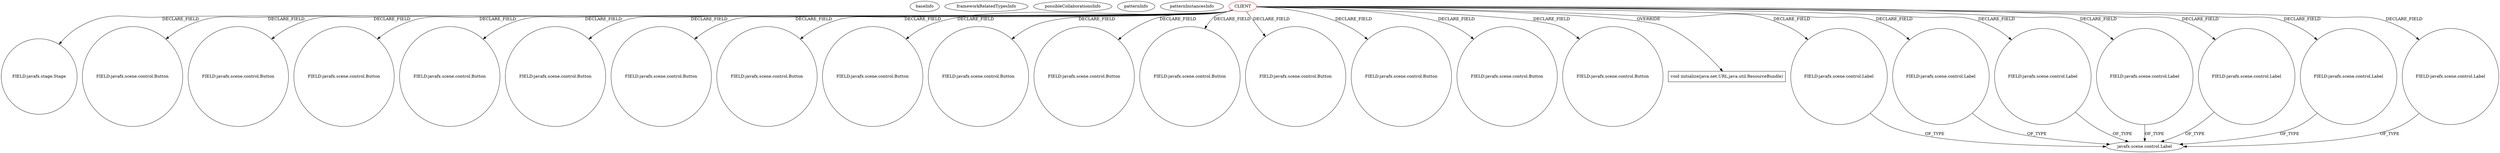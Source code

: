 digraph {
baseInfo[graphId=501,category="pattern",isAnonymous=false,possibleRelation=false]
frameworkRelatedTypesInfo[]
possibleCollaborationsInfo[]
patternInfo[frequency=2.0,patternRootClient=0]
patternInstancesInfo[0="walker-clint-AIProj3~/walker-clint-AIProj3/AIProj3-master/src/application/GameBoardController.java~GameBoardController~4712",1="RomeoGolf-BC~/RomeoGolf-BC/BC-master/src/romeogolf/bc/MainController.java~MainController~1142"]
73[label="FIELD:javafx.stage.Stage",vertexType="FIELD_DECLARATION",isFrameworkType=false,shape=circle]
0[label="CLIENT",vertexType="ROOT_CLIENT_CLASS_DECLARATION",isFrameworkType=false,color=red]
105[label="FIELD:javafx.scene.control.Button",vertexType="FIELD_DECLARATION",isFrameworkType=false,shape=circle]
42[label="FIELD:javafx.scene.control.Button",vertexType="FIELD_DECLARATION",isFrameworkType=false,shape=circle]
77[label="FIELD:javafx.scene.control.Button",vertexType="FIELD_DECLARATION",isFrameworkType=false,shape=circle]
81[label="FIELD:javafx.scene.control.Button",vertexType="FIELD_DECLARATION",isFrameworkType=false,shape=circle]
63[label="FIELD:javafx.scene.control.Button",vertexType="FIELD_DECLARATION",isFrameworkType=false,shape=circle]
12[label="FIELD:javafx.scene.control.Button",vertexType="FIELD_DECLARATION",isFrameworkType=false,shape=circle]
2[label="FIELD:javafx.scene.control.Button",vertexType="FIELD_DECLARATION",isFrameworkType=false,shape=circle]
103[label="FIELD:javafx.scene.control.Button",vertexType="FIELD_DECLARATION",isFrameworkType=false,shape=circle]
75[label="FIELD:javafx.scene.control.Button",vertexType="FIELD_DECLARATION",isFrameworkType=false,shape=circle]
28[label="FIELD:javafx.scene.control.Button",vertexType="FIELD_DECLARATION",isFrameworkType=false,shape=circle]
97[label="FIELD:javafx.scene.control.Button",vertexType="FIELD_DECLARATION",isFrameworkType=false,shape=circle]
115[label="FIELD:javafx.scene.control.Button",vertexType="FIELD_DECLARATION",isFrameworkType=false,shape=circle]
93[label="FIELD:javafx.scene.control.Button",vertexType="FIELD_DECLARATION",isFrameworkType=false,shape=circle]
46[label="FIELD:javafx.scene.control.Button",vertexType="FIELD_DECLARATION",isFrameworkType=false,shape=circle]
117[label="FIELD:javafx.scene.control.Button",vertexType="FIELD_DECLARATION",isFrameworkType=false,shape=circle]
119[label="void initialize(java.net.URL,java.util.ResourceBundle)",vertexType="OVERRIDING_METHOD_DECLARATION",isFrameworkType=false,shape=box]
20[label="FIELD:javafx.scene.control.Label",vertexType="FIELD_DECLARATION",isFrameworkType=false,shape=circle]
17[label="javafx.scene.control.Label",vertexType="FRAMEWORK_CLASS_TYPE",isFrameworkType=false]
22[label="FIELD:javafx.scene.control.Label",vertexType="FIELD_DECLARATION",isFrameworkType=false,shape=circle]
16[label="FIELD:javafx.scene.control.Label",vertexType="FIELD_DECLARATION",isFrameworkType=false,shape=circle]
48[label="FIELD:javafx.scene.control.Label",vertexType="FIELD_DECLARATION",isFrameworkType=false,shape=circle]
95[label="FIELD:javafx.scene.control.Label",vertexType="FIELD_DECLARATION",isFrameworkType=false,shape=circle]
109[label="FIELD:javafx.scene.control.Label",vertexType="FIELD_DECLARATION",isFrameworkType=false,shape=circle]
113[label="FIELD:javafx.scene.control.Label",vertexType="FIELD_DECLARATION",isFrameworkType=false,shape=circle]
0->42[label="DECLARE_FIELD"]
0->73[label="DECLARE_FIELD"]
0->46[label="DECLARE_FIELD"]
0->22[label="DECLARE_FIELD"]
113->17[label="OF_TYPE"]
0->95[label="DECLARE_FIELD"]
16->17[label="OF_TYPE"]
0->12[label="DECLARE_FIELD"]
20->17[label="OF_TYPE"]
0->75[label="DECLARE_FIELD"]
0->119[label="OVERRIDE"]
109->17[label="OF_TYPE"]
0->2[label="DECLARE_FIELD"]
0->48[label="DECLARE_FIELD"]
0->93[label="DECLARE_FIELD"]
95->17[label="OF_TYPE"]
0->20[label="DECLARE_FIELD"]
0->109[label="DECLARE_FIELD"]
0->117[label="DECLARE_FIELD"]
0->28[label="DECLARE_FIELD"]
0->81[label="DECLARE_FIELD"]
22->17[label="OF_TYPE"]
0->115[label="DECLARE_FIELD"]
0->63[label="DECLARE_FIELD"]
0->16[label="DECLARE_FIELD"]
0->113[label="DECLARE_FIELD"]
0->103[label="DECLARE_FIELD"]
0->77[label="DECLARE_FIELD"]
48->17[label="OF_TYPE"]
0->105[label="DECLARE_FIELD"]
0->97[label="DECLARE_FIELD"]
}
